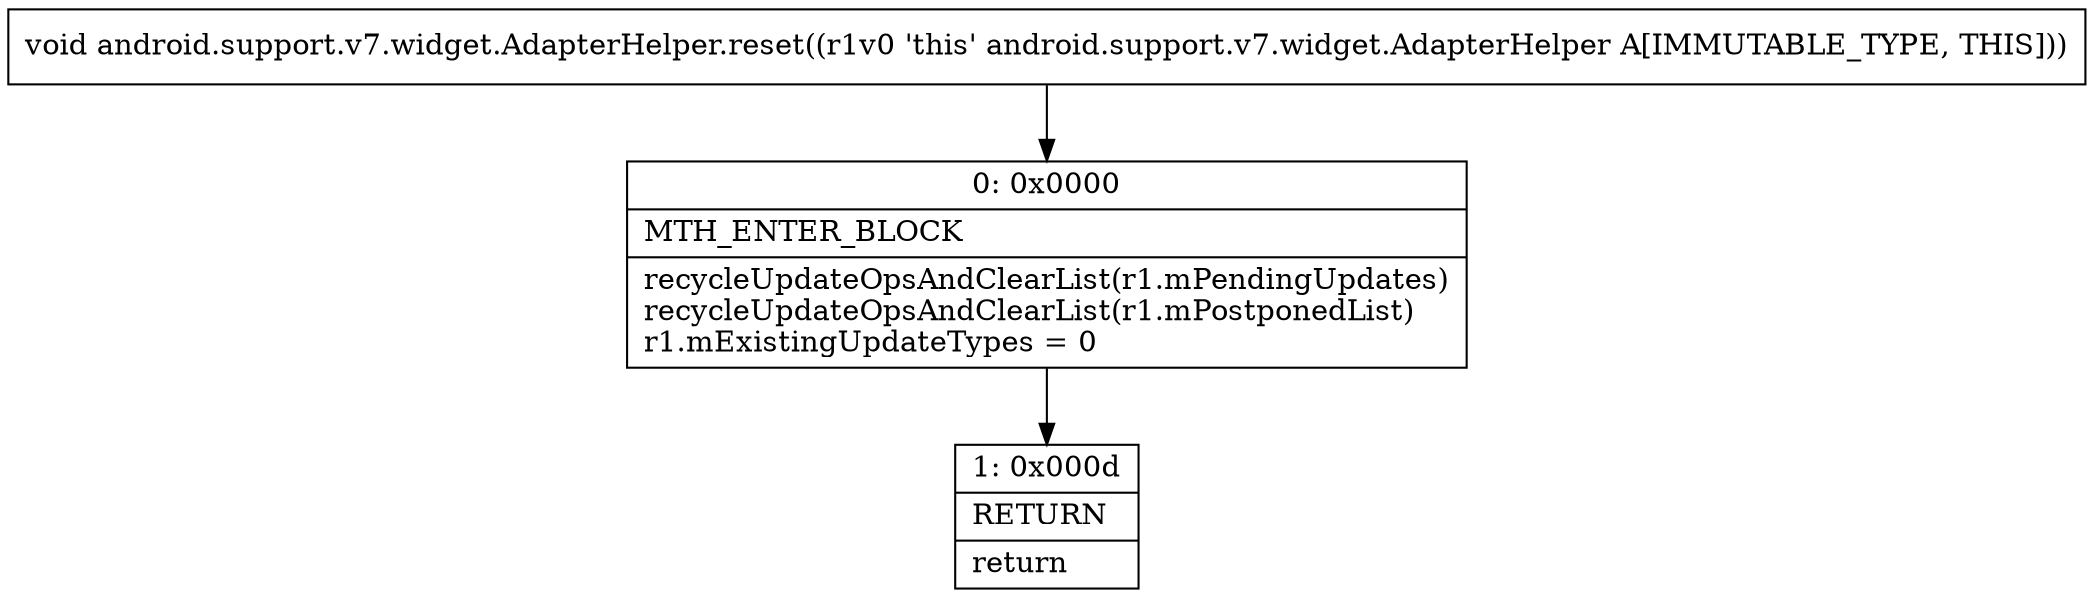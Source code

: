 digraph "CFG forandroid.support.v7.widget.AdapterHelper.reset()V" {
Node_0 [shape=record,label="{0\:\ 0x0000|MTH_ENTER_BLOCK\l|recycleUpdateOpsAndClearList(r1.mPendingUpdates)\lrecycleUpdateOpsAndClearList(r1.mPostponedList)\lr1.mExistingUpdateTypes = 0\l}"];
Node_1 [shape=record,label="{1\:\ 0x000d|RETURN\l|return\l}"];
MethodNode[shape=record,label="{void android.support.v7.widget.AdapterHelper.reset((r1v0 'this' android.support.v7.widget.AdapterHelper A[IMMUTABLE_TYPE, THIS])) }"];
MethodNode -> Node_0;
Node_0 -> Node_1;
}

